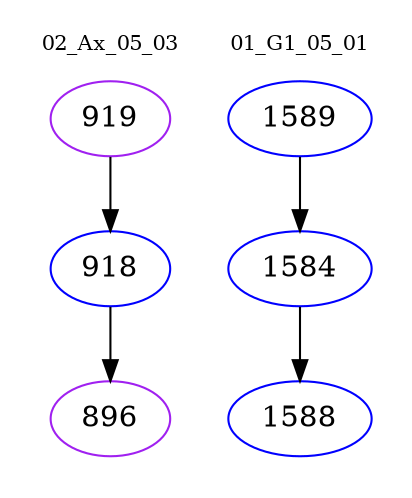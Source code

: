 digraph{
subgraph cluster_0 {
color = white
label = "02_Ax_05_03";
fontsize=10;
T0_919 [label="919", color="purple"]
T0_919 -> T0_918 [color="black"]
T0_918 [label="918", color="blue"]
T0_918 -> T0_896 [color="black"]
T0_896 [label="896", color="purple"]
}
subgraph cluster_1 {
color = white
label = "01_G1_05_01";
fontsize=10;
T1_1589 [label="1589", color="blue"]
T1_1589 -> T1_1584 [color="black"]
T1_1584 [label="1584", color="blue"]
T1_1584 -> T1_1588 [color="black"]
T1_1588 [label="1588", color="blue"]
}
}
